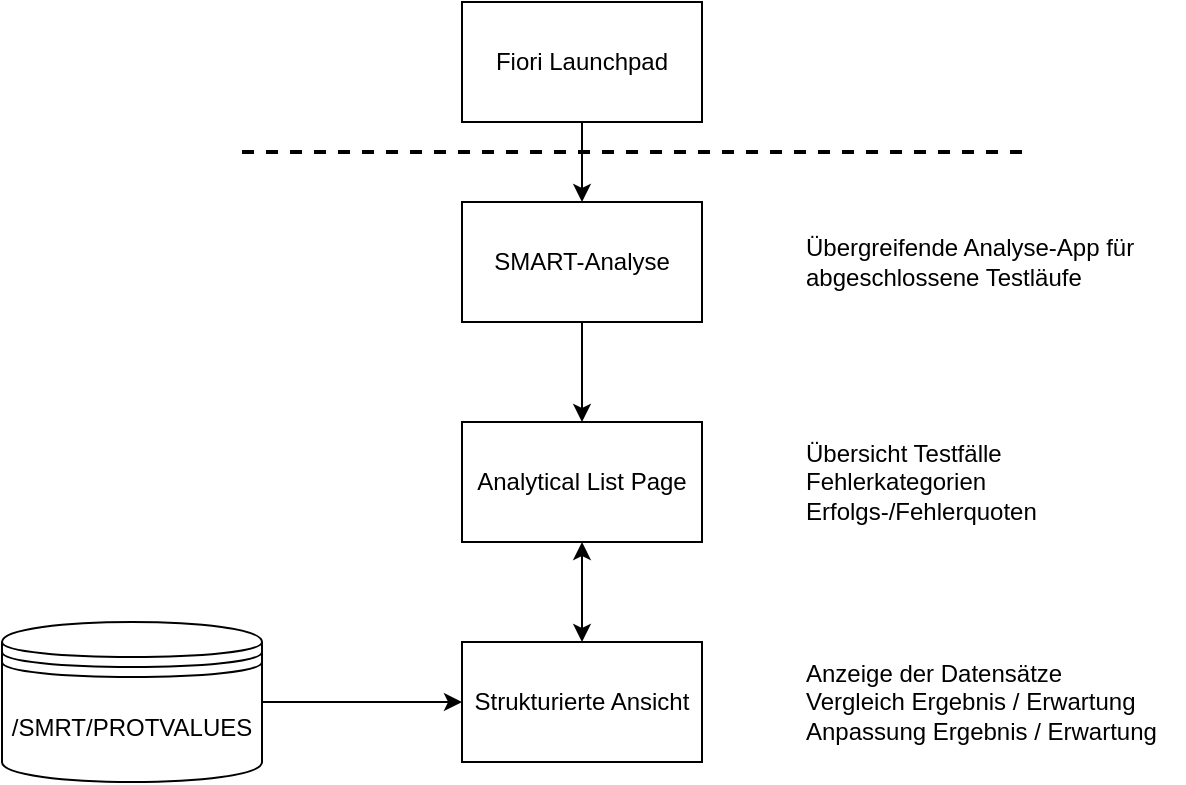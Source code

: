 <mxfile version="28.2.8">
  <diagram name="Seite-1" id="3jQrXUbkpkXriSrU0XMB">
    <mxGraphModel dx="984" dy="502" grid="1" gridSize="10" guides="1" tooltips="1" connect="1" arrows="1" fold="1" page="1" pageScale="1" pageWidth="827" pageHeight="1169" math="0" shadow="0">
      <root>
        <mxCell id="0" />
        <mxCell id="1" parent="0" />
        <mxCell id="ru2G3VzyaBEJT_psao-n-11" style="edgeStyle=orthogonalEdgeStyle;rounded=0;orthogonalLoop=1;jettySize=auto;html=1;" edge="1" parent="1" source="ru2G3VzyaBEJT_psao-n-2" target="ru2G3VzyaBEJT_psao-n-3">
          <mxGeometry relative="1" as="geometry" />
        </mxCell>
        <mxCell id="ru2G3VzyaBEJT_psao-n-2" value="Fiori Launchpad" style="rounded=0;whiteSpace=wrap;html=1;" vertex="1" parent="1">
          <mxGeometry x="319" y="50" width="120" height="60" as="geometry" />
        </mxCell>
        <mxCell id="ru2G3VzyaBEJT_psao-n-12" style="edgeStyle=orthogonalEdgeStyle;rounded=0;orthogonalLoop=1;jettySize=auto;html=1;" edge="1" parent="1" source="ru2G3VzyaBEJT_psao-n-3" target="ru2G3VzyaBEJT_psao-n-4">
          <mxGeometry relative="1" as="geometry" />
        </mxCell>
        <mxCell id="ru2G3VzyaBEJT_psao-n-3" value="SMART-Analyse" style="rounded=0;whiteSpace=wrap;html=1;" vertex="1" parent="1">
          <mxGeometry x="319" y="150" width="120" height="60" as="geometry" />
        </mxCell>
        <mxCell id="ru2G3VzyaBEJT_psao-n-13" style="edgeStyle=orthogonalEdgeStyle;rounded=0;orthogonalLoop=1;jettySize=auto;html=1;startArrow=classic;startFill=1;" edge="1" parent="1" source="ru2G3VzyaBEJT_psao-n-4" target="ru2G3VzyaBEJT_psao-n-5">
          <mxGeometry relative="1" as="geometry" />
        </mxCell>
        <mxCell id="ru2G3VzyaBEJT_psao-n-4" value="Analytical List Page" style="rounded=0;whiteSpace=wrap;html=1;" vertex="1" parent="1">
          <mxGeometry x="319" y="260" width="120" height="60" as="geometry" />
        </mxCell>
        <mxCell id="ru2G3VzyaBEJT_psao-n-5" value="Strukturierte Ansicht" style="rounded=0;whiteSpace=wrap;html=1;" vertex="1" parent="1">
          <mxGeometry x="319" y="370" width="120" height="60" as="geometry" />
        </mxCell>
        <mxCell id="ru2G3VzyaBEJT_psao-n-6" value="Übergreifende Analyse-App für abgeschlossene Testläufe" style="text;html=1;whiteSpace=wrap;strokeColor=none;fillColor=none;align=left;verticalAlign=middle;rounded=0;" vertex="1" parent="1">
          <mxGeometry x="489" y="150" width="191" height="60" as="geometry" />
        </mxCell>
        <mxCell id="ru2G3VzyaBEJT_psao-n-9" value="Anzeige der Datensätze&lt;div&gt;Vergleich Ergebnis / Erwartung&lt;/div&gt;&lt;div&gt;Anpassung&amp;nbsp;&lt;span style=&quot;background-color: transparent; color: light-dark(rgb(0, 0, 0), rgb(255, 255, 255));&quot;&gt;Ergebnis / Erwartung&lt;/span&gt;&lt;/div&gt;" style="text;html=1;whiteSpace=wrap;strokeColor=none;fillColor=none;align=left;verticalAlign=middle;rounded=0;" vertex="1" parent="1">
          <mxGeometry x="489" y="370" width="191" height="60" as="geometry" />
        </mxCell>
        <mxCell id="ru2G3VzyaBEJT_psao-n-10" value="Übersicht Testfälle&lt;div&gt;Fehlerkategorien&lt;/div&gt;&lt;div&gt;Erfolgs-/Fehlerquoten&lt;/div&gt;" style="text;html=1;whiteSpace=wrap;strokeColor=none;fillColor=none;align=left;verticalAlign=middle;rounded=0;" vertex="1" parent="1">
          <mxGeometry x="489" y="260" width="191" height="60" as="geometry" />
        </mxCell>
        <mxCell id="ru2G3VzyaBEJT_psao-n-14" value="" style="line;strokeWidth=2;html=1;dashed=1;" vertex="1" parent="1">
          <mxGeometry x="209" y="120" width="390" height="10" as="geometry" />
        </mxCell>
        <mxCell id="ru2G3VzyaBEJT_psao-n-16" style="edgeStyle=orthogonalEdgeStyle;rounded=0;orthogonalLoop=1;jettySize=auto;html=1;" edge="1" parent="1" source="ru2G3VzyaBEJT_psao-n-15" target="ru2G3VzyaBEJT_psao-n-5">
          <mxGeometry relative="1" as="geometry" />
        </mxCell>
        <mxCell id="ru2G3VzyaBEJT_psao-n-15" value="/SMRT/PROTVALUES" style="shape=datastore;whiteSpace=wrap;html=1;" vertex="1" parent="1">
          <mxGeometry x="89" y="360" width="130" height="80" as="geometry" />
        </mxCell>
      </root>
    </mxGraphModel>
  </diagram>
</mxfile>
